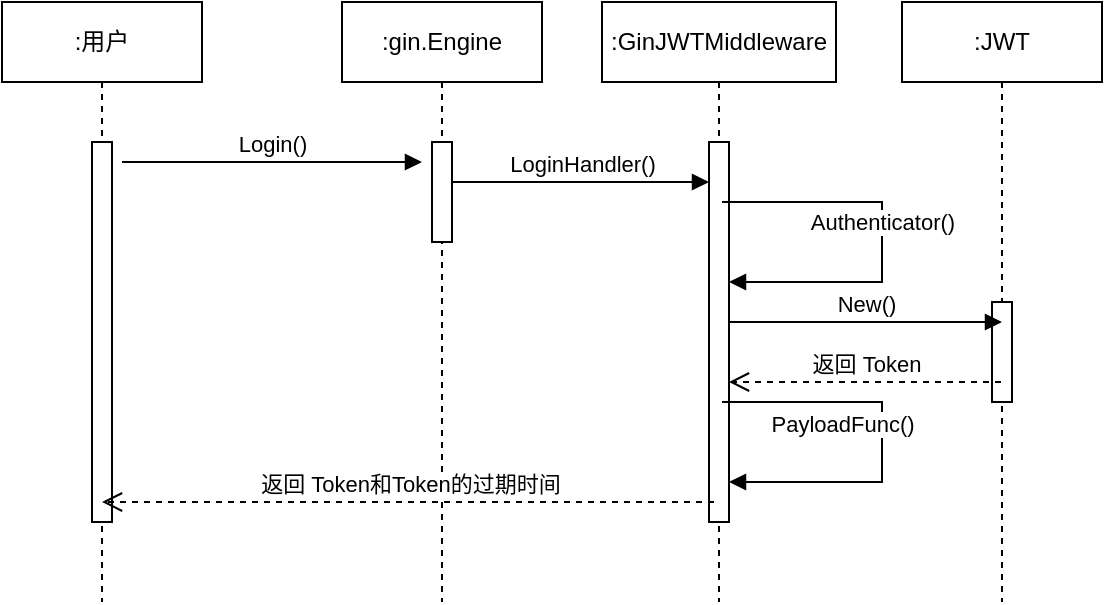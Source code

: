 <mxfile version="21.6.9" type="github">
  <diagram name="Page-1" id="2YBvvXClWsGukQMizWep">
    <mxGraphModel dx="1546" dy="830" grid="1" gridSize="10" guides="1" tooltips="1" connect="1" arrows="1" fold="1" page="1" pageScale="1" pageWidth="850" pageHeight="1100" math="0" shadow="0">
      <root>
        <mxCell id="0" />
        <mxCell id="1" parent="0" />
        <mxCell id="aM9ryv3xv72pqoxQDRHE-1" value=":gin.Engine" style="shape=umlLifeline;perimeter=lifelinePerimeter;whiteSpace=wrap;html=1;container=0;dropTarget=0;collapsible=0;recursiveResize=0;outlineConnect=0;portConstraint=eastwest;newEdgeStyle={&quot;edgeStyle&quot;:&quot;elbowEdgeStyle&quot;,&quot;elbow&quot;:&quot;vertical&quot;,&quot;curved&quot;:0,&quot;rounded&quot;:0};" parent="1" vertex="1">
          <mxGeometry x="280" y="110" width="100" height="300" as="geometry" />
        </mxCell>
        <mxCell id="aM9ryv3xv72pqoxQDRHE-2" value="" style="html=1;points=[];perimeter=orthogonalPerimeter;outlineConnect=0;targetShapes=umlLifeline;portConstraint=eastwest;newEdgeStyle={&quot;edgeStyle&quot;:&quot;elbowEdgeStyle&quot;,&quot;elbow&quot;:&quot;vertical&quot;,&quot;curved&quot;:0,&quot;rounded&quot;:0};" parent="aM9ryv3xv72pqoxQDRHE-1" vertex="1">
          <mxGeometry x="45" y="70" width="10" height="50" as="geometry" />
        </mxCell>
        <mxCell id="aM9ryv3xv72pqoxQDRHE-5" value=":GinJWTMiddleware" style="shape=umlLifeline;perimeter=lifelinePerimeter;whiteSpace=wrap;html=1;container=0;dropTarget=0;collapsible=0;recursiveResize=0;outlineConnect=0;portConstraint=eastwest;newEdgeStyle={&quot;edgeStyle&quot;:&quot;elbowEdgeStyle&quot;,&quot;elbow&quot;:&quot;vertical&quot;,&quot;curved&quot;:0,&quot;rounded&quot;:0};" parent="1" vertex="1">
          <mxGeometry x="410" y="110" width="117" height="300" as="geometry" />
        </mxCell>
        <mxCell id="sTZ4R66xLCbw0FAiPmRt-6" value="" style="html=1;points=[];perimeter=orthogonalPerimeter;outlineConnect=0;targetShapes=umlLifeline;portConstraint=eastwest;newEdgeStyle={&quot;edgeStyle&quot;:&quot;elbowEdgeStyle&quot;,&quot;elbow&quot;:&quot;vertical&quot;,&quot;curved&quot;:0,&quot;rounded&quot;:0};" vertex="1" parent="aM9ryv3xv72pqoxQDRHE-5">
          <mxGeometry x="53.5" y="70" width="10" height="190" as="geometry" />
        </mxCell>
        <mxCell id="sTZ4R66xLCbw0FAiPmRt-2" value=":用户" style="shape=umlLifeline;perimeter=lifelinePerimeter;whiteSpace=wrap;html=1;container=1;dropTarget=0;collapsible=0;recursiveResize=0;outlineConnect=0;portConstraint=eastwest;newEdgeStyle={&quot;edgeStyle&quot;:&quot;elbowEdgeStyle&quot;,&quot;elbow&quot;:&quot;vertical&quot;,&quot;curved&quot;:0,&quot;rounded&quot;:0};" vertex="1" parent="1">
          <mxGeometry x="110" y="110" width="100" height="300" as="geometry" />
        </mxCell>
        <mxCell id="sTZ4R66xLCbw0FAiPmRt-3" value="" style="html=1;points=[];perimeter=orthogonalPerimeter;outlineConnect=0;targetShapes=umlLifeline;portConstraint=eastwest;newEdgeStyle={&quot;edgeStyle&quot;:&quot;elbowEdgeStyle&quot;,&quot;elbow&quot;:&quot;vertical&quot;,&quot;curved&quot;:0,&quot;rounded&quot;:0};" vertex="1" parent="sTZ4R66xLCbw0FAiPmRt-2">
          <mxGeometry x="45" y="70" width="10" height="190" as="geometry" />
        </mxCell>
        <mxCell id="sTZ4R66xLCbw0FAiPmRt-4" value="Login()" style="html=1;verticalAlign=bottom;endArrow=block;edgeStyle=elbowEdgeStyle;elbow=vertical;curved=0;rounded=0;" edge="1" parent="1">
          <mxGeometry relative="1" as="geometry">
            <mxPoint x="170" y="190" as="sourcePoint" />
            <Array as="points">
              <mxPoint x="258" y="190" />
            </Array>
            <mxPoint x="320" y="190" as="targetPoint" />
            <mxPoint as="offset" />
          </mxGeometry>
        </mxCell>
        <mxCell id="sTZ4R66xLCbw0FAiPmRt-7" value=":JWT" style="shape=umlLifeline;perimeter=lifelinePerimeter;whiteSpace=wrap;html=1;container=1;dropTarget=0;collapsible=0;recursiveResize=0;outlineConnect=0;portConstraint=eastwest;newEdgeStyle={&quot;edgeStyle&quot;:&quot;elbowEdgeStyle&quot;,&quot;elbow&quot;:&quot;vertical&quot;,&quot;curved&quot;:0,&quot;rounded&quot;:0};" vertex="1" parent="1">
          <mxGeometry x="560" y="110" width="100" height="300" as="geometry" />
        </mxCell>
        <mxCell id="sTZ4R66xLCbw0FAiPmRt-12" value="" style="html=1;points=[];perimeter=orthogonalPerimeter;outlineConnect=0;targetShapes=umlLifeline;portConstraint=eastwest;newEdgeStyle={&quot;edgeStyle&quot;:&quot;elbowEdgeStyle&quot;,&quot;elbow&quot;:&quot;vertical&quot;,&quot;curved&quot;:0,&quot;rounded&quot;:0};" vertex="1" parent="sTZ4R66xLCbw0FAiPmRt-7">
          <mxGeometry x="45" y="150" width="10" height="50" as="geometry" />
        </mxCell>
        <mxCell id="sTZ4R66xLCbw0FAiPmRt-8" value="LoginHandler()" style="html=1;verticalAlign=bottom;endArrow=block;edgeStyle=elbowEdgeStyle;elbow=vertical;curved=0;rounded=0;" edge="1" parent="1" source="aM9ryv3xv72pqoxQDRHE-2" target="sTZ4R66xLCbw0FAiPmRt-6">
          <mxGeometry relative="1" as="geometry">
            <mxPoint x="340" y="200" as="sourcePoint" />
            <Array as="points">
              <mxPoint x="428" y="200" />
            </Array>
            <mxPoint x="460" y="200" as="targetPoint" />
            <mxPoint as="offset" />
          </mxGeometry>
        </mxCell>
        <mxCell id="sTZ4R66xLCbw0FAiPmRt-9" value="Authenticator()" style="html=1;verticalAlign=bottom;endArrow=block;edgeStyle=elbowEdgeStyle;rounded=0;" edge="1" parent="1" target="sTZ4R66xLCbw0FAiPmRt-6">
          <mxGeometry relative="1" as="geometry">
            <mxPoint x="470" y="210" as="sourcePoint" />
            <Array as="points">
              <mxPoint x="550" y="250" />
            </Array>
            <mxPoint x="480" y="250" as="targetPoint" />
            <mxPoint as="offset" />
          </mxGeometry>
        </mxCell>
        <mxCell id="sTZ4R66xLCbw0FAiPmRt-10" value="New()" style="html=1;verticalAlign=bottom;endArrow=block;edgeStyle=elbowEdgeStyle;elbow=horizontal;curved=0;rounded=0;" edge="1" parent="1" source="sTZ4R66xLCbw0FAiPmRt-6">
          <mxGeometry relative="1" as="geometry">
            <mxPoint x="480" y="270" as="sourcePoint" />
            <Array as="points">
              <mxPoint x="558" y="270" />
            </Array>
            <mxPoint x="610" y="270" as="targetPoint" />
            <mxPoint as="offset" />
          </mxGeometry>
        </mxCell>
        <mxCell id="sTZ4R66xLCbw0FAiPmRt-11" value="返回 Token" style="html=1;verticalAlign=bottom;endArrow=open;dashed=1;endSize=8;edgeStyle=elbowEdgeStyle;elbow=vertical;curved=0;rounded=0;" edge="1" parent="1" source="sTZ4R66xLCbw0FAiPmRt-7" target="sTZ4R66xLCbw0FAiPmRt-6">
          <mxGeometry relative="1" as="geometry">
            <mxPoint x="550" y="290" as="sourcePoint" />
            <mxPoint x="470" y="290" as="targetPoint" />
            <Array as="points">
              <mxPoint x="510" y="300" />
            </Array>
            <mxPoint as="offset" />
          </mxGeometry>
        </mxCell>
        <mxCell id="sTZ4R66xLCbw0FAiPmRt-13" value="PayloadFunc()" style="html=1;verticalAlign=bottom;endArrow=block;edgeStyle=elbowEdgeStyle;rounded=0;" edge="1" parent="1" target="sTZ4R66xLCbw0FAiPmRt-6">
          <mxGeometry x="0.425" y="-20" relative="1" as="geometry">
            <mxPoint x="470" y="310" as="sourcePoint" />
            <Array as="points">
              <mxPoint x="550" y="350" />
            </Array>
            <mxPoint x="474" y="350" as="targetPoint" />
            <mxPoint as="offset" />
          </mxGeometry>
        </mxCell>
        <mxCell id="sTZ4R66xLCbw0FAiPmRt-14" value="返回 Token和Token的过期时间" style="html=1;verticalAlign=bottom;endArrow=open;dashed=1;endSize=8;edgeStyle=elbowEdgeStyle;elbow=vertical;curved=0;rounded=0;" edge="1" parent="1" target="sTZ4R66xLCbw0FAiPmRt-2">
          <mxGeometry x="-0.002" relative="1" as="geometry">
            <mxPoint x="466" y="360" as="sourcePoint" />
            <mxPoint x="330" y="360" as="targetPoint" />
            <Array as="points">
              <mxPoint x="366" y="360" />
            </Array>
            <mxPoint as="offset" />
          </mxGeometry>
        </mxCell>
      </root>
    </mxGraphModel>
  </diagram>
</mxfile>
